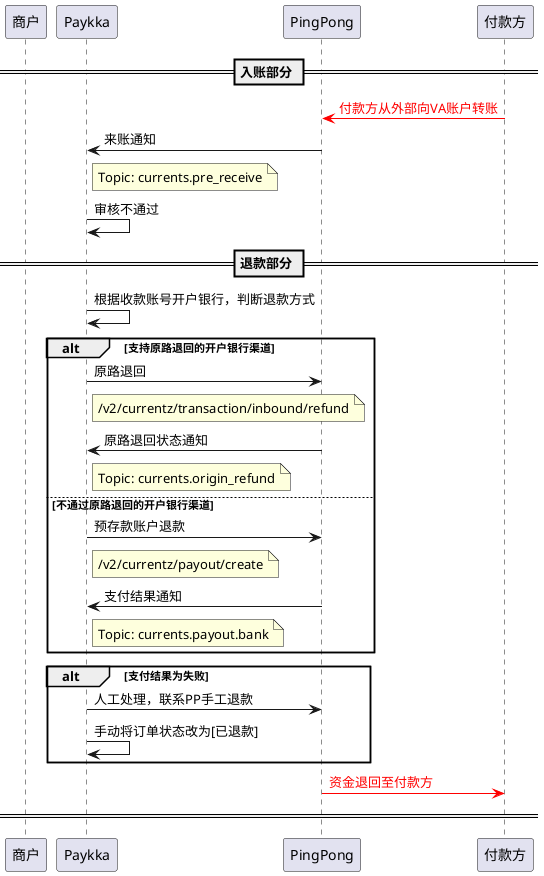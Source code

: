 @startuml PP预存款账户退款流程

participant 商户 as merchant
participant Paykka as pk
participant PingPong as pp
participant 付款方 as buyer

== 入账部分 ==

' autonumber

buyer -[#red]> pp: <font color=red>付款方从外部向VA账户转账

pp -> pk: 来账通知

note right of pk
Topic: currents.pre_receive
end note

pk -> pk: 审核不通过

== 退款部分 ==

pk -> pk: 根据收款账号开户银行，判断退款方式

' autonumber stop

alt 支持原路退回的开户银行渠道
    pk -> pp: 原路退回

    note right of pk
    /v2/currentz/transaction/inbound/refund
    end note

    pp -> pk: 原路退回状态通知

    note right of pk
    Topic: currents.origin_refund
    end note

else 不通过原路退回的开户银行渠道
    pk -> pp: 预存款账户退款

    note right of pk
    /v2/currentz/payout/create
    end note

    pp -> pk: 支付结果通知

    note right of pk
    Topic: currents.payout.bank
    end note

end

alt 支付结果为失败
pk -> pp: 人工处理，联系PP手工退款

pk -> pk: 手动将订单状态改为[已退款]

end

' autonumber resume

pp -[#red]> buyer: <font color=red>资金退回至付款方

====

@enduml
